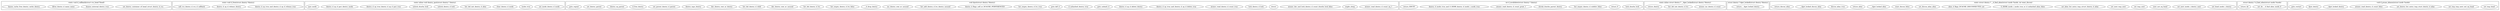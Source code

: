 digraph dcache_c{
	subgraph cluster_d_callback{
		label="static void d_callback(struct rcu_head *head)";
		set_dentry_container_of_head_struct_dentry_d_rcu[label="set_dentry_container_of_head_struct_dentry_d_rcu"];
		dname_external_dentry_true[label="dname_external_dentry_true"];
		kfree_dentry_d_name_name[label="kfree_dentry_d_name_name"];
		kmem_cache_free_dentry_cache_dentry[label="kmem_cache_free_dentry_cache_dentry"];
	}

	subgraph cluster_d_free{
		label="static void d_free(struct dentry *dentry)";
		dentry_d_op_true_and_dentry_d_op_d_release_true[label="dentry_d_op_true_and_dentry_d_op_d_release_true"];
		dentry_d_op_d_release_dentry[label="dentry_d_op_d_release_dentry"];
		call_rcu_dentry_d_rcu_d_callback[label="call_rcu_dentry_d_rcu_d_callback"];
	}

	subgraph cluster_dentry_iput{
		label="static inline void dentry_iput(struct dentry * dentry)";
		set_inode_dentry_d_inode[label="set_inode_dentry_d_inode"];
		inode_true[label="inode_true"];
		clear_dentry_d_inode[label="clear_dentry_d_inode"];
		list_del_init_dentry_d_alias[label="list_del_init_dentry_d_alias"];
		unlock_dentry_d_lock[label="unlock_dentry_d_lock"];
		unlock_dcache_lock[label="unlock_dcache_lock"];
		dentry_d_op_true_dentry_d_op_d_iput_true[label="dentry_d_op_true_dentry_d_op_d_iput_true"];
		dentry_d_op_d_iput_dentry_inode[label="dentry_d_op_d_iput_dentry_inode"];
		iput_inode[label="iput_inode"];
		unlock_dentry_d_lock[label="unlock_dentry_d_lock"];
		unlock_dcache_lock[label="unlock_dcache_lock"];
	}

	subgraph cluster_dput{
		label="void dput(struct dentry *dentry)";
		atomic_read_dentry_d_count_eq_1[label="atomic_read_dentry_d_count_eq_1"];
		might_sleep[label="might_sleep"];
		atomic_dec_and_lock_dentry_d_count_dcache_lock_false[label="atomic_dec_and_lock_dentry_d_count_dcache_lock_false"];
		return[label="return"];
		lock_dentry_d_lock[label="lock_dentry_d_lock"];
		atomic_read_dentry_d_count_true[label="atomic_read_dentry_d_count_true"];
		unlock_dentry_d_lock[label="unlock_dentry_d_lock"];
		unlock_dcache_lock[label="unlock_dcache_lock"];
		return[label="return"];
		dentry_d_op_true_and_dentry_d_op_d_delete_true[label="dentry_d_op_true_and_dentry_d_op_d_delete_true"];
		dentry_d_op_d_delete_dentry[label="dentry_d_op_d_delete_dentry"];
		goto_unhash_it[label="goto_unhash_it"];
		d_unhashed_dentry_true[label="d_unhashed_dentry_true"];
		goto_kill_it[label="goto_kill_it"];
		list_empty_dentry_d_lru_true[label="list_empty_dentry_d_lru_true"];
		dentry_d_flags_self_or_DCACHE_PERFERENCED[label="dentry_d_flags_self_or_DCACHE_PERFERENCED"];
		list_add_dentry_d_lru_dentry_unused[label="list_add_dentry_d_lru_dentry_unused"];
		inc_dentry_stat_nr_unused[label="inc_dentry_stat_nr_unused"];
		unlock_dentry_d_lock[label="unlock_dentry_d_lock"];
		unlock_dcache_lock[label="unlock_dcache_lock"];
		return[label="return"];
		__d_drop_dentry[label="__d_drop_dentry"];
		list_empty_dentry_d_lru_false[label="list_empty_dentry_d_lru_false"];
		list_del_dentry_d_lru[label="list_del_dentry_d_lru"];
		dec_dentry_stat_nr_unused[label="dec_dentry_stat_nr_unused"];
		list_del_dentry_d_child[label="list_del_dentry_d_child"];
		dec_dentry_stat_nr_dentry[label="dec_dentry_stat_nr_dentry"];
		dentry_inpu_dentry[label="dentry_inpu_dentry"];
		set_parent_dentry_d_parent[label="set_parent_dentry_d_parent"];
		d_free_dentry[label="d_free_dentry"];
		dentry_eq_parent[label="dentry_eq_parent"];
		return[label="return"];
		set_dentry_parent[label="set_dentry_parent"];
		goto_repeat[label="goto_repeat"];
	}

	subgraph cluster_d_invalidate{
		label="int d_invalidate(struct dentry * dentry)";
		lock_dcache_lock[label="lock_dcache_lock"];
		d_unhashed_dentry_true[label="d_unhashed_dentry_true"];
		unlock_dcache_lock[label="unlock_dcache_lock"];
		return_0[label="return_0"];
		list_empty_dentry_d_subdirs_false[label="list_empty_dentry_d_subdirs_false"];
		unlock_dcache_lock[label="unlock_dcache_lock"];
		shrink_dcache_parent_dentry[label="shrink_dcache_parent_dentry"];
		lock_dcache_lock[label="lock_dcache_lock"];
		lock_dentry_d_lock[label="lock_dentry_d_lock"];
		atomic_read_dentry_d_count_great_1[label="atomic_read_dentry_d_count_great_1"];
		dentry_d_inode_true_and_S_ISDIR_dentry_d_inode_i_mode_true[label="dentry_d_inode_true_and_S_ISDIR_dentry_d_inode_i_mode_true"];
		unlock_dentry_d_lock[label="unlock_dentry_d_lock"];
		unlock_dcache_lock[label="unlock_dcache_lock"];
		return_EBUSY[label="return_EBUSY"];
		__d_drop_dentry[label="__d_drop_dentry"];
		unlock_dentry_d_lock[label="unlock_dentry_d_lock"];
		unlock_dcache_lock[label="unlock_dcache_lock"];
		return_0[label="return_0"];
	}

	subgraph cluster___dget_locked{
		label="static inline struct dentry * __dget_locked(struct dentry *dentry)";
		atomic_inc_dentry_d_count[label="atomic_inc_dentry_d_count"];
		list_empty_dentry_d_lru_false[label="list_empty_dentry_d_lru_false"];
		dec_dentry_stat_nr_unused[label="dec_dentry_stat_nr_unused"];
		list_del_init_dentry_d_lru[label="list_del_init_dentry_d_lru"];
		return_dentry[label="return_dentry"];
	}

	subgraph cluster_dget_locked{
		label="struct dentry * dget_locked(struct dentry *dentry)";
		return___dget_locked_dentry[label="return___dget_locked_dentry"];
	}

	subgraph cluster___d_find_alias{
		label="static struct dentry * __d_find_alias(struct inode *inode, int want_discon)";
		set_head_inode_i_dentry[label="set_head_inode_i_dentry"];
		set_next_inode_i_dentry_next[label="set_next_inode_i_dentry_next"];
		next_not_eq_head[label="next_not_eq_head"];
		set_tmp_next[label="set_tmp_next"];
		set_next_tmp_next[label="set_next_tmp_next"];
		set_alias_list_entry_tmp_struct_dentry_d_alias[label="set_alias_list_entry_tmp_struct_dentry_d_alias"];
		S_ISDIR_inode_i_mode_true_or_d_unhashed_alias_false[label="S_ISDIR_inode_i_mode_true_or_d_unhashed_alias_false"];
		alias_d_flags_DCACHE_DISCONNECTED_set[label="alias_d_flags_DCACHE_DISCONNECTED_set"];
		set_discon_alias_alias[label="set_discon_alias_alias"];
		want_discon_false[label="want_discon_false"];
		__dget_locked_alias[label="__dget_locked_alias"];
		return_alias[label="return_alias"];
		discon_alias_true[label="discon_alias_true"];
		__dget_locked_discon_alias[label="__dget_locked_discon_alias"];
		return_discon_alias[label="return_discon_alias"];
	}

	subgraph cluster_d_find_alias{
		label="struct dentry * d_find_alias(struct inode *inode)";
		lock_dcache_lock[label="lock_dcache_lock"];
		set_de___d_find_alias_inode_0[label="set_de___d_find_alias_inode_0"];
		unlock_dcache_lock[label="unlock_dcache_lock"];
		return_de[label="return_de"];
	}

	subgraph cluster_d_prune_aliases{
		label="void d_prune_aliases(struct inode *inode)";
		set_head_inode_i_dentry[label="set_head_inode_i_dentry"];
		lock_dcache_lock[label="lock_dcache_lock"];
		set_tmp_head[label="set_tmp_head"];
		set_tmp_tmp_next_not_eq_head[label="set_tmp_tmp_next_not_eq_head"];
		set_dentry_list_entry_tmp_stuct_dentry_d_alias[label="set_dentry_list_entry_tmp_stuct_dentry_d_alias"];
		lock_dentry_d_lock[label="lock_dentry_d_lock"];
		atomic_read_dentry_d_count_false[label="atomic_read_dentry_d_count_false"];
		__dget_locked_dentry[label="__dget_locked_dentry"];
		__d_drop_dentry[label="__d_drop_dentry"];
		unlock_dentry_d_lock[label="unlock_dentry_d_lock"];
		unlock_dcache_lock[label="unlock_dcache_lock"];
		dput_dentry[label="dput_dentry"];
		goto_restart[label="goto_restart"];
		unlock_dentry_d_lock[label="unlock_dentry_d_lock"];
		unlock_dcache_lock[label="unlock_dcache_lock"];
	}

}
